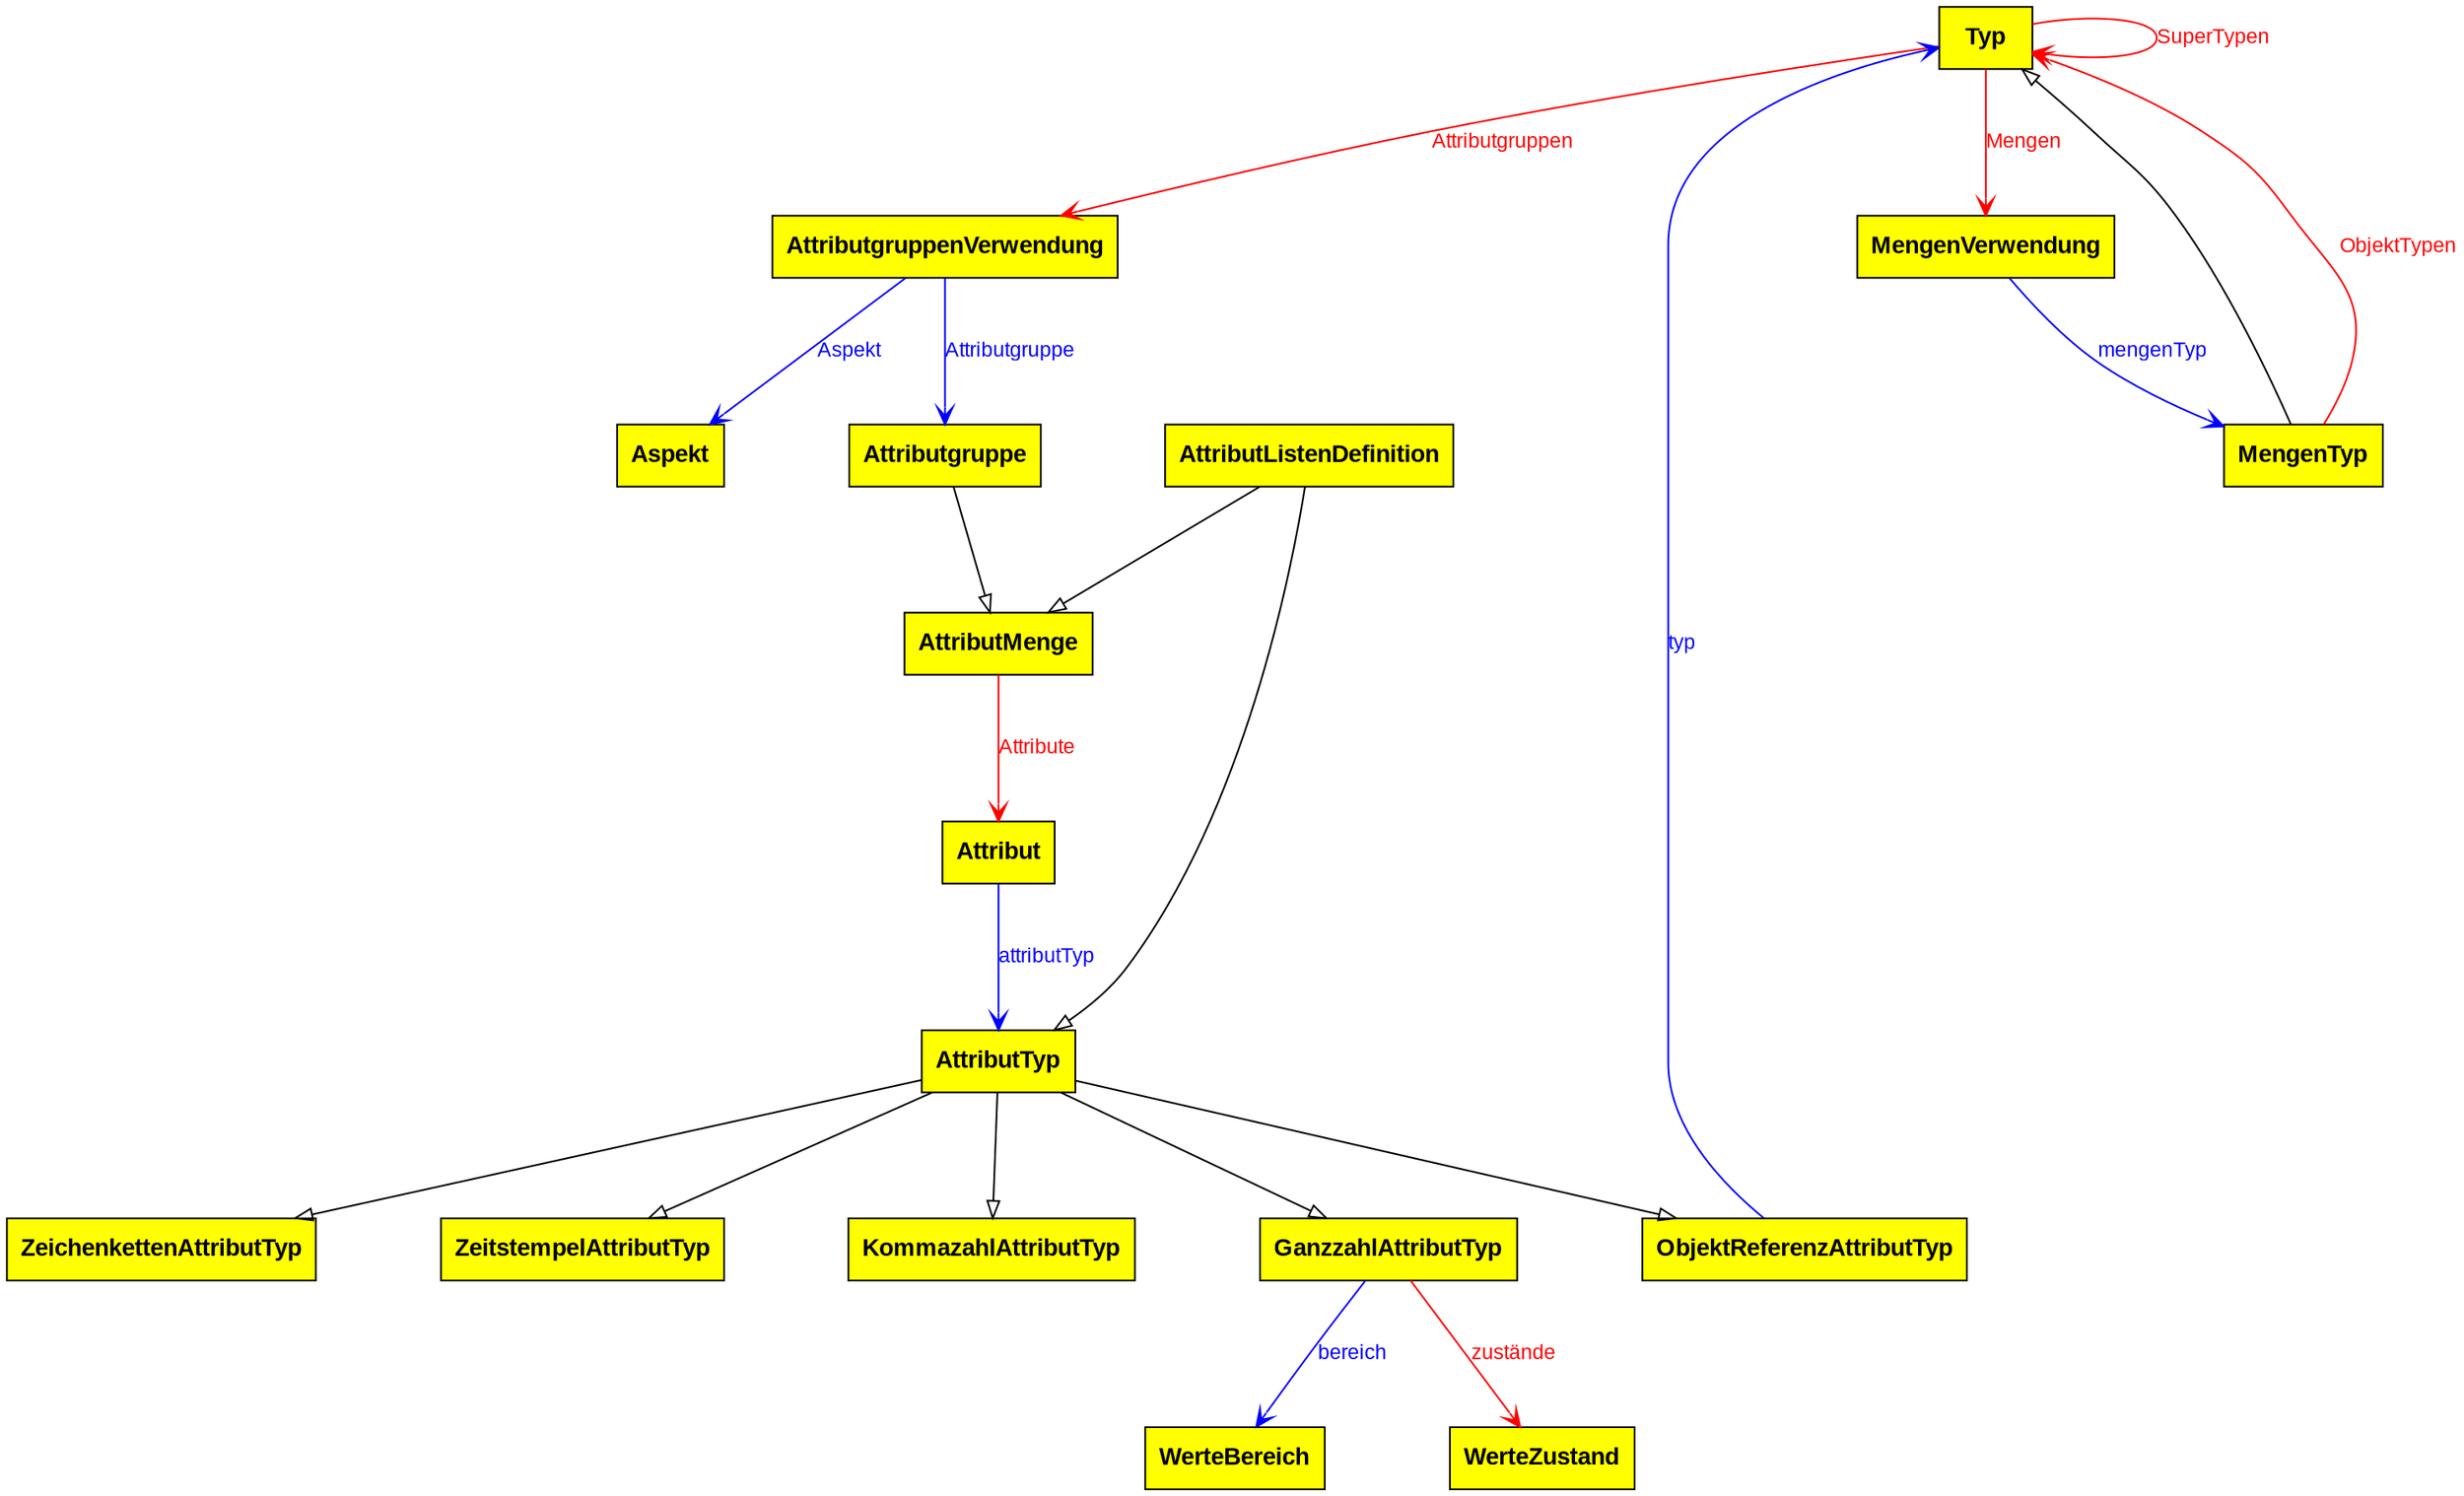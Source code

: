 digraph {

  graph [ranksep=1 nodesep=1];
  node [fillcolor=yellow shape=rect style=filled ranksep=2 fontname="Arial bold" fontsize=14]
  edge [arrowhead=vee fontname=Arial fontsize=12]

  Typ -> AttributgruppenVerwendung [label=Attributgruppen color=red fontcolor=red]
  Typ -> MengenVerwendung [label=Mengen color=red fontcolor=red]
  Typ -> Typ [label=SuperTypen color=red fontcolor=red]

  MengenVerwendung -> MengenTyp [label=mengenTyp color=blue fontcolor=blue]
  MengenTyp -> Typ [arrowhead=onormal]
  MengenTyp -> Typ [label=ObjektTypen color=red fontcolor=red]

  Attributgruppe -> AttributMenge [arrowhead=onormal]
  AttributgruppenVerwendung -> Attributgruppe [label=Attributgruppe color=blue fontcolor=blue]
  AttributgruppenVerwendung -> Aspekt [label=Aspekt color=blue fontcolor=blue]

  AttributMenge -> Attribut [label=Attribute color=red fontcolor=red]
  Attribut -> AttributTyp [label=attributTyp color=blue fontcolor=blue]

  AttributTyp -> GanzzahlAttributTyp [arrowhead=onormal]
  GanzzahlAttributTyp -> WerteBereich [label=bereich color=blue fontcolor=blue]
  GanzzahlAttributTyp -> WerteZustand [label=zustände color=red fontcolor=red]

  AttributTyp -> KommazahlAttributTyp [arrowhead=onormal]

  AttributTyp -> ObjektReferenzAttributTyp [arrowhead=onormal]
  ObjektReferenzAttributTyp -> Typ [label=typ color=blue fontcolor=blue]

  AttributTyp -> ZeichenkettenAttributTyp [arrowhead=onormal]

  AttributTyp -> ZeitstempelAttributTyp [arrowhead=onormal]

  AttributListenDefinition -> AttributTyp [arrowhead=onormal]
  AttributListenDefinition -> AttributMenge [arrowhead=onormal]

}
